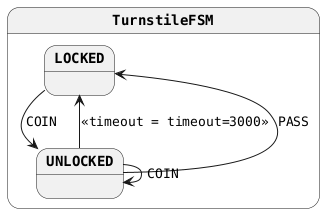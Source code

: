 @startuml
skinparam monochrome true
skinparam StateFontName Helvetica
skinparam defaultFontName Monospaced
skinparam defaultFontStyle Bold
skinparam state {
    FontStyle Bold
}
state TurnstileFSM {
LOCKED --> UNLOCKED : COIN
UNLOCKED --> LOCKED : <<timeout = timeout=3000>>
UNLOCKED --> LOCKED : PASS
UNLOCKED --> UNLOCKED : COIN
}
@enduml
